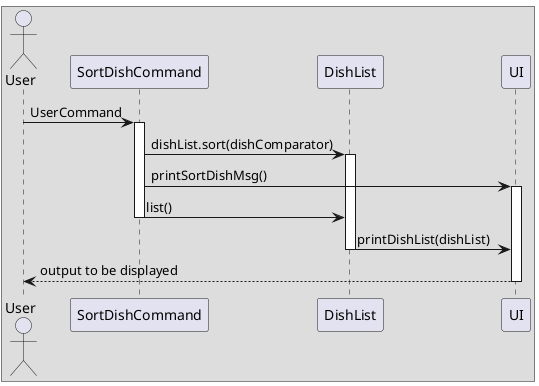 @startuml
'https://plantuml.com/sequence-diagram

box
actor User
User -> SortDishCommand: UserCommand

activate SortDishCommand

SortDishCommand -> DishList: dishList.sort(dishComparator)

activate DishList

SortDishCommand -> UI : printSortDishMsg()

activate UI

SortDishCommand -> DishList: list()
deactivate SortDishCommand

DishList -> UI: printDishList(dishList)
deactivate DishList
User <-- UI: output to be displayed

 deactivate UI






@enduml